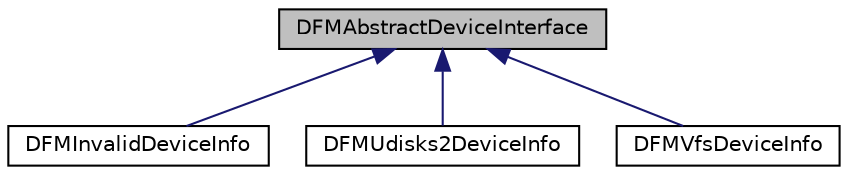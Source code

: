 digraph "DFMAbstractDeviceInterface"
{
  edge [fontname="Helvetica",fontsize="10",labelfontname="Helvetica",labelfontsize="10"];
  node [fontname="Helvetica",fontsize="10",shape=record];
  Node0 [label="DFMAbstractDeviceInterface",height=0.2,width=0.4,color="black", fillcolor="grey75", style="filled", fontcolor="black"];
  Node0 -> Node1 [dir="back",color="midnightblue",fontsize="10",style="solid",fontname="Helvetica"];
  Node1 [label="DFMInvalidDeviceInfo",height=0.2,width=0.4,color="black", fillcolor="white", style="filled",URL="$class_d_f_m_invalid_device_info.html"];
  Node0 -> Node2 [dir="back",color="midnightblue",fontsize="10",style="solid",fontname="Helvetica"];
  Node2 [label="DFMUdisks2DeviceInfo",height=0.2,width=0.4,color="black", fillcolor="white", style="filled",URL="$class_d_f_m_udisks2_device_info.html"];
  Node0 -> Node3 [dir="back",color="midnightblue",fontsize="10",style="solid",fontname="Helvetica"];
  Node3 [label="DFMVfsDeviceInfo",height=0.2,width=0.4,color="black", fillcolor="white", style="filled",URL="$class_d_f_m_vfs_device_info.html"];
}
